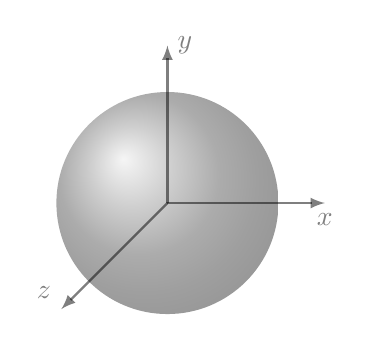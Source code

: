 ﻿\begin{tikzpicture}

\shade[ball color=gray,,opacity=0.5] (0,0) circle (1.41);

\draw[thick,opacity=.5,->,>=latex] (0,0,0) -- (2,0,0) node[anchor=north]{$x$}; 
\draw[thick,opacity=.5,->,>=latex] (0,0,0) -- (0,2,0) node[anchor=west]{$y$}; 
\draw[thick,opacity=.5,->,>=latex] (0,0,0) -- (0,0,3.5) node[anchor=south east]{$z$};

\end{tikzpicture}